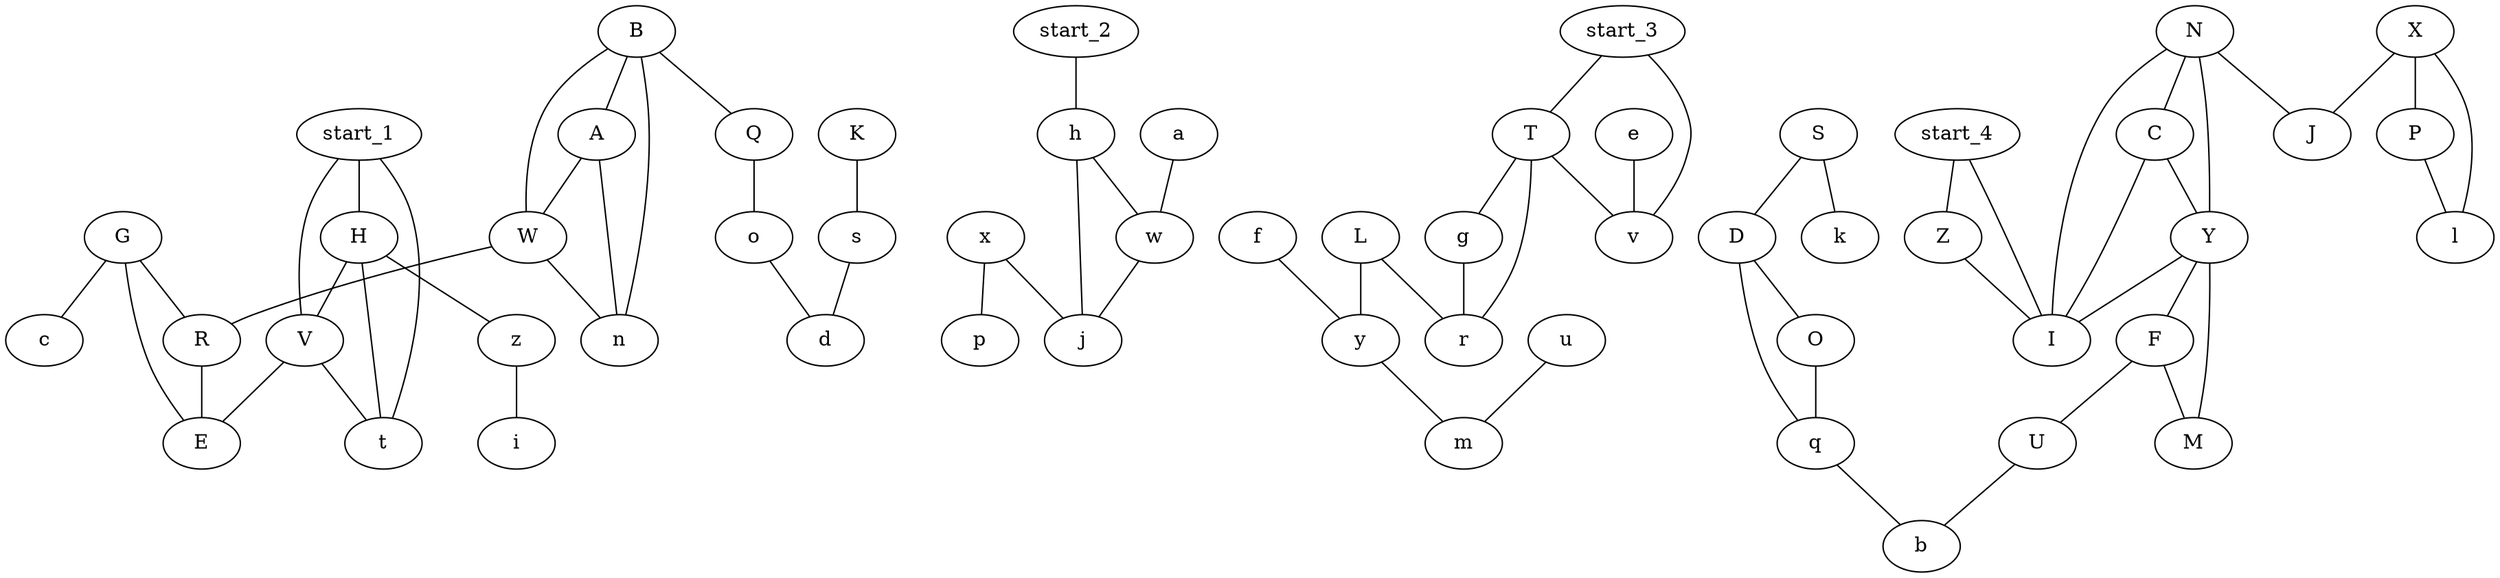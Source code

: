 graph G {
	G -- c
	V -- t
	H -- t
	x -- p
	o -- d
	s -- d
	Q -- o
	x -- j
	w -- j
	h -- j
	a -- w
	h -- w
	K -- s
	A -- n
	W -- n
	B -- n
	z -- i
	H -- z
	u -- m
	y -- m
	U -- b
	q -- b
	O -- q
	D -- q
	L -- y
	f -- y
	g -- r
	T -- r
	L -- r
	S -- k
	e -- v
	T -- v
	P -- l
	X -- l
	T -- g
	V -- E
	G -- E
	R -- E
	W -- R
	G -- R
	H -- V
	A -- W
	B -- W
	B -- A
	B -- Q
	Z -- I
	C -- I
	N -- I
	Y -- I
	F -- U
	F -- M
	Y -- M
	Y -- F
	N -- Y
	C -- Y
	D -- O
	S -- D
	N -- C
	X -- P
	N -- J
	X -- J
	start_1 -- H
	start_1 -- t
	start_1 -- V
	start_2 -- h
	start_3 -- T
	start_3 -- v
	start_4 -- Z
	start_4 -- I
}
